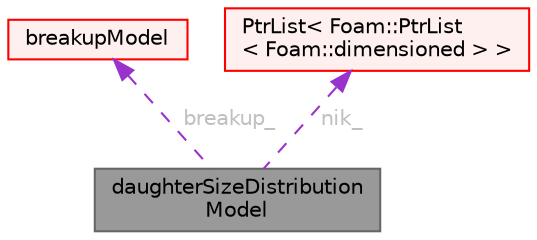 digraph "daughterSizeDistributionModel"
{
 // LATEX_PDF_SIZE
  bgcolor="transparent";
  edge [fontname=Helvetica,fontsize=10,labelfontname=Helvetica,labelfontsize=10];
  node [fontname=Helvetica,fontsize=10,shape=box,height=0.2,width=0.4];
  Node1 [id="Node000001",label="daughterSizeDistribution\lModel",height=0.2,width=0.4,color="gray40", fillcolor="grey60", style="filled", fontcolor="black",tooltip="Base class for daughter size distribution models."];
  Node2 -> Node1 [id="edge1_Node000001_Node000002",dir="back",color="darkorchid3",style="dashed",tooltip=" ",label=" breakup_",fontcolor="grey" ];
  Node2 [id="Node000002",label="breakupModel",height=0.2,width=0.4,color="red", fillcolor="#FFF0F0", style="filled",URL="$classFoam_1_1diameterModels_1_1breakupModel.html",tooltip="Base class for breakup models which give a total breakup rate and a separate daughter size distributi..."];
  Node17 -> Node1 [id="edge2_Node000001_Node000017",dir="back",color="darkorchid3",style="dashed",tooltip=" ",label=" nik_",fontcolor="grey" ];
  Node17 [id="Node000017",label="PtrList\< Foam::PtrList\l\< Foam::dimensioned \> \>",height=0.2,width=0.4,color="red", fillcolor="#FFF0F0", style="filled",URL="$classFoam_1_1PtrList.html",tooltip=" "];
}
